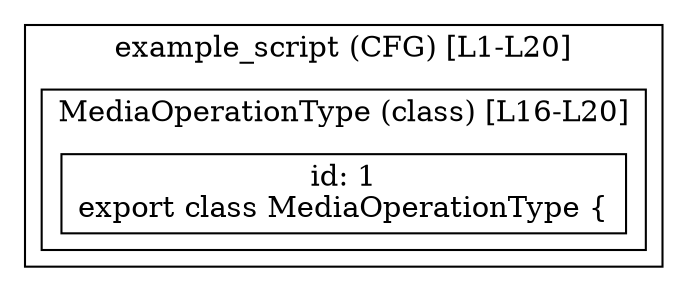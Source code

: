 digraph "76.ts" {
  subgraph "cluster_1" {
    label="example_script (CFG) [L1-L20]";
  subgraph "cluster_2" {
    label="MediaOperationType (class) [L16-L20]";
    node_2_1 [label="id: 1\nexport class MediaOperationType {", shape=box];
  }
  }
}
